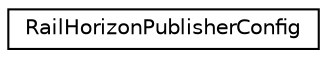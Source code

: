 digraph "Graphical Class Hierarchy"
{
 // LATEX_PDF_SIZE
  edge [fontname="Helvetica",fontsize="10",labelfontname="Helvetica",labelfontsize="10"];
  node [fontname="Helvetica",fontsize="10",shape=record];
  rankdir="LR";
  Node0 [label="RailHorizonPublisherConfig",height=0.2,width=0.4,color="black", fillcolor="white", style="filled",URL="$structRailHorizonPublisherConfig.html",tooltip="Configuration for class RailHorizonPublisher."];
}
